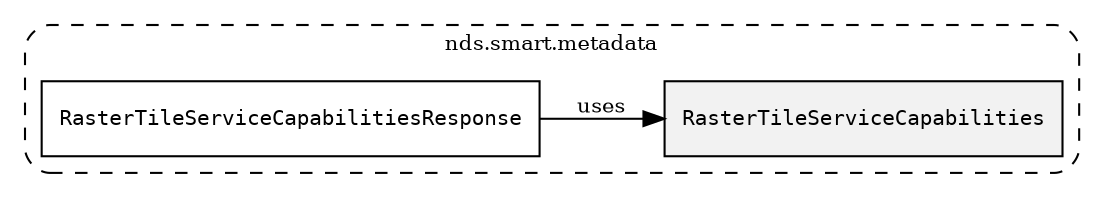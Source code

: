 /**
 * This dot file creates symbol collaboration diagram for RasterTileServiceCapabilities.
 */
digraph ZSERIO
{
    node [shape=box, fontsize=10];
    rankdir="LR";
    fontsize=10;
    tooltip="RasterTileServiceCapabilities collaboration diagram";

    subgraph "cluster_nds.smart.metadata"
    {
        style="dashed, rounded";
        label="nds.smart.metadata";
        tooltip="Package nds.smart.metadata";
        href="../../../content/packages/nds.smart.metadata.html#Package-nds-smart-metadata";
        target="_parent";

        "RasterTileServiceCapabilities" [style="filled", fillcolor="#0000000D", target="_parent", label=<<font face="monospace"><table align="center" border="0" cellspacing="0" cellpadding="0"><tr><td href="../../../content/packages/nds.smart.metadata.html#Bitmask-RasterTileServiceCapabilities" title="Bitmask defined in nds.smart.metadata">RasterTileServiceCapabilities</td></tr></table></font>>];
        "RasterTileServiceCapabilitiesResponse" [target="_parent", label=<<font face="monospace"><table align="center" border="0" cellspacing="0" cellpadding="0"><tr><td href="../../../content/packages/nds.smart.metadata.html#Structure-RasterTileServiceCapabilitiesResponse" title="Structure defined in nds.smart.metadata">RasterTileServiceCapabilitiesResponse</td></tr></table></font>>];
    }

    "RasterTileServiceCapabilitiesResponse" -> "RasterTileServiceCapabilities" [label="uses", fontsize=10];
}
